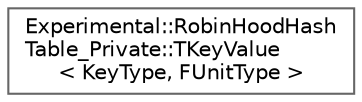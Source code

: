 digraph "Graphical Class Hierarchy"
{
 // INTERACTIVE_SVG=YES
 // LATEX_PDF_SIZE
  bgcolor="transparent";
  edge [fontname=Helvetica,fontsize=10,labelfontname=Helvetica,labelfontsize=10];
  node [fontname=Helvetica,fontsize=10,shape=box,height=0.2,width=0.4];
  rankdir="LR";
  Node0 [id="Node000000",label="Experimental::RobinHoodHash\lTable_Private::TKeyValue\l\< KeyType, FUnitType \>",height=0.2,width=0.4,color="grey40", fillcolor="white", style="filled",URL="$d1/db3/classExperimental_1_1RobinHoodHashTable__Private_1_1TKeyValue_3_01KeyType_00_01FUnitType_01_4.html",tooltip=" "];
}
